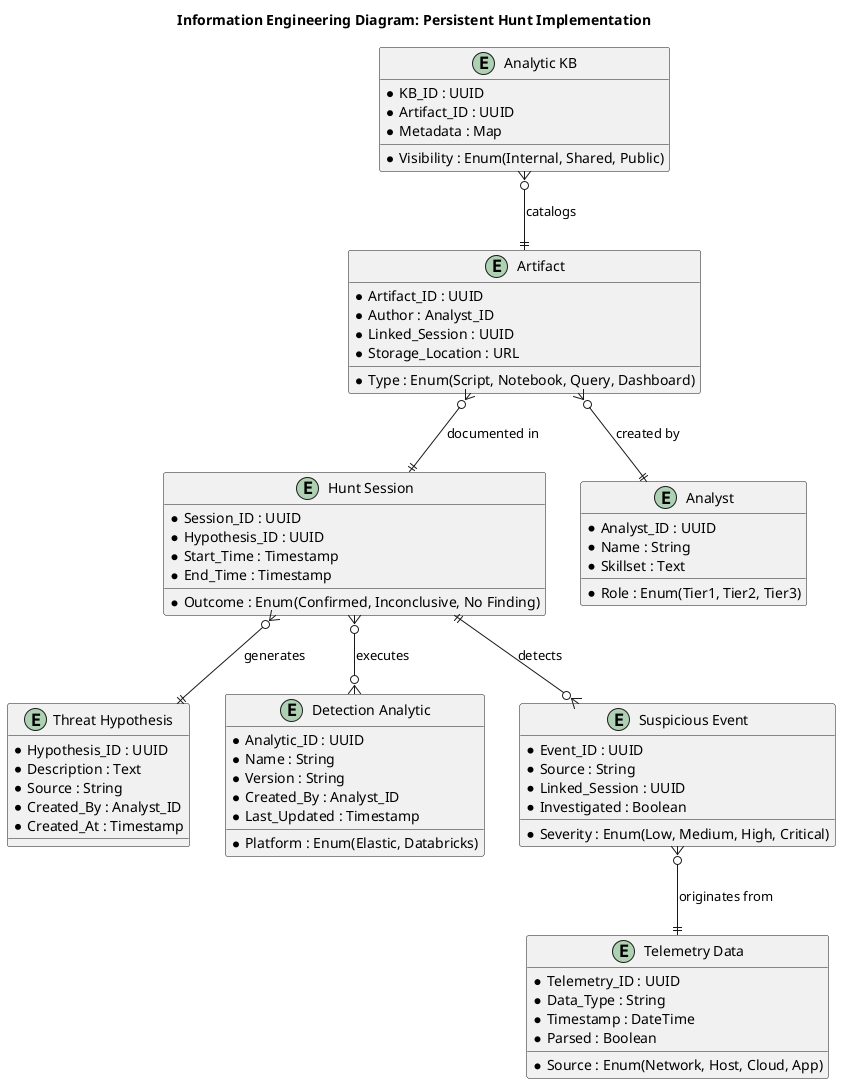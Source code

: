 @startuml
	title Information Engineering Diagram: Persistent Hunt Implementation
	
	' Entity Definitions
	entity "Threat Hypothesis" {
	  * Hypothesis_ID : UUID
	  * Description : Text
	  * Source : String
	  * Created_By : Analyst_ID
	  * Created_At : Timestamp
	}
	
	entity "Telemetry Data" {
	  * Telemetry_ID : UUID
	  * Source : Enum(Network, Host, Cloud, App)
	  * Data_Type : String
	  * Timestamp : DateTime
	  * Parsed : Boolean
	}
	
	entity "Detection Analytic" {
	  * Analytic_ID : UUID
	  * Name : String
	  * Platform : Enum(Elastic, Databricks)
	  * Version : String
	  * Created_By : Analyst_ID
	  * Last_Updated : Timestamp
	}
	
	entity "Hunt Session" {
	  * Session_ID : UUID
	  * Hypothesis_ID : UUID
	  * Start_Time : Timestamp
	  * End_Time : Timestamp
	  * Outcome : Enum(Confirmed, Inconclusive, No Finding)
	}
	
	entity "Suspicious Event" {
	  * Event_ID : UUID
	  * Source : String
	  * Severity : Enum(Low, Medium, High, Critical)
	  * Linked_Session : UUID
	  * Investigated : Boolean
	}
	
	entity "Analyst" {
	  * Analyst_ID : UUID
	  * Name : String
	  * Role : Enum(Tier1, Tier2, Tier3)
	  * Skillset : Text
	}
	
	entity "Artifact" {
	  * Artifact_ID : UUID
	  * Type : Enum(Script, Notebook, Query, Dashboard)
	  * Author : Analyst_ID
	  * Linked_Session : UUID
	  * Storage_Location : URL
	}
	
	entity "Analytic KB" {
	  * KB_ID : UUID
	  * Artifact_ID : UUID
	  * Metadata : Map
	  * Visibility : Enum(Internal, Shared, Public)
	}
	
	' Relationships
	"Hunt Session" }o--|| "Threat Hypothesis" : generates
	"Hunt Session" ||--o{ "Suspicious Event" : detects
	"Suspicious Event" }o--|| "Telemetry Data" : originates from
	"Hunt Session" }o--o{ "Detection Analytic" : executes
	"Artifact" }o--|| "Analyst" : created by
	"Artifact" }o--|| "Hunt Session" : documented in
	"Analytic KB" }o--|| "Artifact" : catalogs

@enduml
